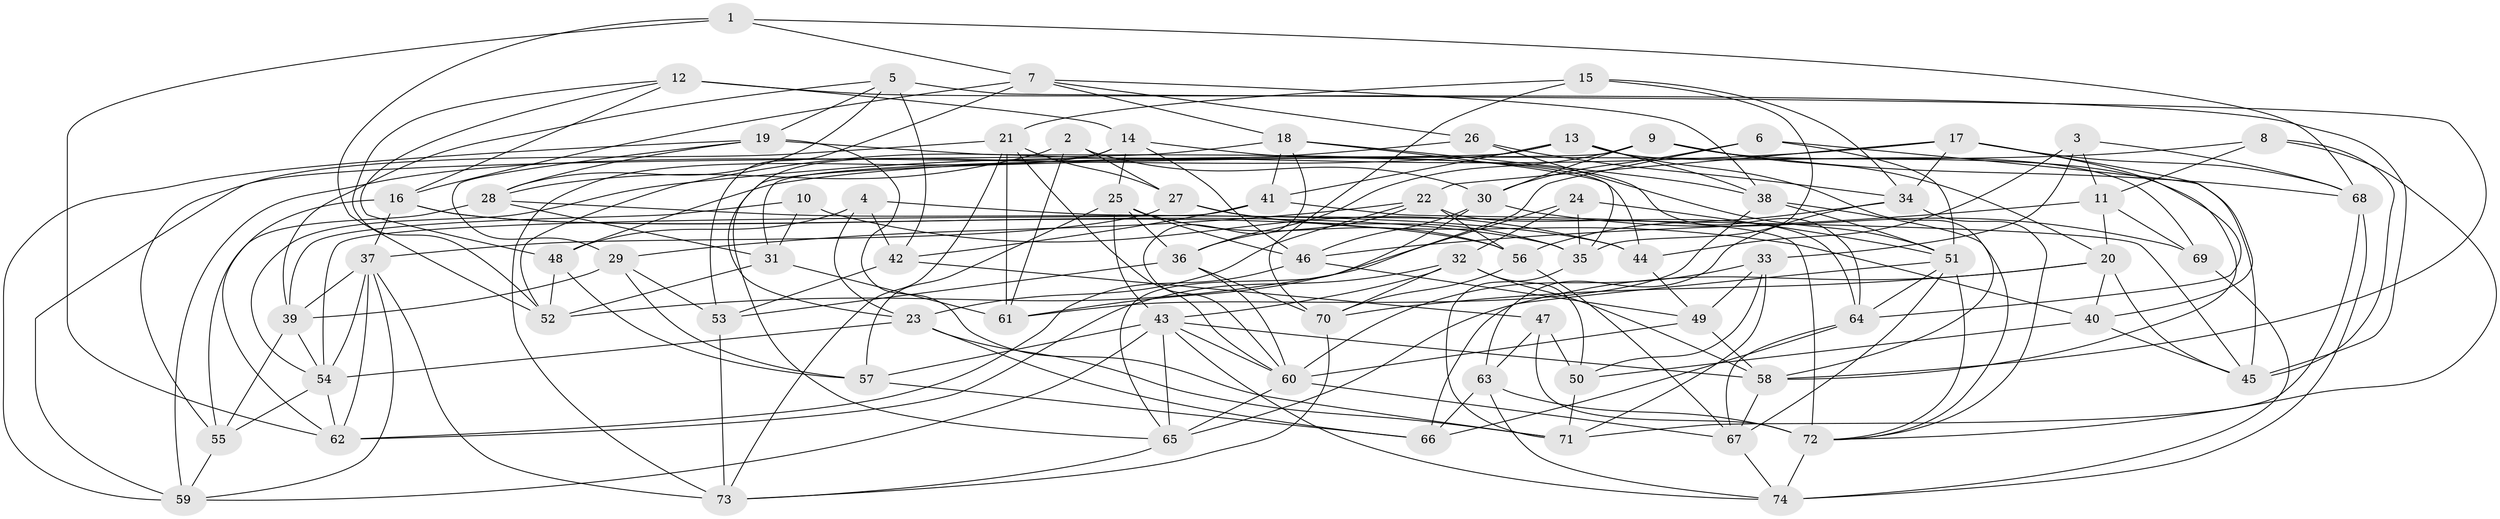 // original degree distribution, {4: 1.0}
// Generated by graph-tools (version 1.1) at 2025/03/03/09/25 03:03:05]
// undirected, 74 vertices, 205 edges
graph export_dot {
graph [start="1"]
  node [color=gray90,style=filled];
  1;
  2;
  3;
  4;
  5;
  6;
  7;
  8;
  9;
  10;
  11;
  12;
  13;
  14;
  15;
  16;
  17;
  18;
  19;
  20;
  21;
  22;
  23;
  24;
  25;
  26;
  27;
  28;
  29;
  30;
  31;
  32;
  33;
  34;
  35;
  36;
  37;
  38;
  39;
  40;
  41;
  42;
  43;
  44;
  45;
  46;
  47;
  48;
  49;
  50;
  51;
  52;
  53;
  54;
  55;
  56;
  57;
  58;
  59;
  60;
  61;
  62;
  63;
  64;
  65;
  66;
  67;
  68;
  69;
  70;
  71;
  72;
  73;
  74;
  1 -- 7 [weight=1.0];
  1 -- 52 [weight=1.0];
  1 -- 62 [weight=1.0];
  1 -- 68 [weight=1.0];
  2 -- 27 [weight=1.0];
  2 -- 28 [weight=1.0];
  2 -- 30 [weight=1.0];
  2 -- 61 [weight=1.0];
  3 -- 11 [weight=1.0];
  3 -- 33 [weight=1.0];
  3 -- 44 [weight=1.0];
  3 -- 68 [weight=1.0];
  4 -- 23 [weight=1.0];
  4 -- 42 [weight=1.0];
  4 -- 45 [weight=1.0];
  4 -- 48 [weight=1.0];
  5 -- 19 [weight=1.0];
  5 -- 28 [weight=1.0];
  5 -- 39 [weight=1.0];
  5 -- 42 [weight=1.0];
  5 -- 58 [weight=2.0];
  6 -- 30 [weight=1.0];
  6 -- 45 [weight=1.0];
  6 -- 51 [weight=1.0];
  6 -- 61 [weight=1.0];
  7 -- 16 [weight=1.0];
  7 -- 18 [weight=1.0];
  7 -- 26 [weight=1.0];
  7 -- 38 [weight=1.0];
  7 -- 53 [weight=1.0];
  8 -- 11 [weight=1.0];
  8 -- 45 [weight=1.0];
  8 -- 48 [weight=1.0];
  8 -- 72 [weight=1.0];
  9 -- 20 [weight=1.0];
  9 -- 30 [weight=1.0];
  9 -- 31 [weight=1.0];
  9 -- 36 [weight=1.0];
  9 -- 58 [weight=1.0];
  9 -- 68 [weight=1.0];
  10 -- 31 [weight=1.0];
  10 -- 39 [weight=1.0];
  10 -- 44 [weight=2.0];
  11 -- 20 [weight=1.0];
  11 -- 46 [weight=2.0];
  11 -- 69 [weight=1.0];
  12 -- 14 [weight=2.0];
  12 -- 16 [weight=1.0];
  12 -- 45 [weight=1.0];
  12 -- 48 [weight=1.0];
  12 -- 52 [weight=1.0];
  13 -- 38 [weight=1.0];
  13 -- 41 [weight=1.0];
  13 -- 58 [weight=1.0];
  13 -- 59 [weight=1.0];
  13 -- 65 [weight=1.0];
  13 -- 69 [weight=1.0];
  14 -- 23 [weight=1.0];
  14 -- 25 [weight=1.0];
  14 -- 46 [weight=2.0];
  14 -- 64 [weight=1.0];
  14 -- 73 [weight=1.0];
  15 -- 21 [weight=1.0];
  15 -- 34 [weight=1.0];
  15 -- 35 [weight=1.0];
  15 -- 70 [weight=1.0];
  16 -- 35 [weight=1.0];
  16 -- 37 [weight=1.0];
  16 -- 56 [weight=1.0];
  16 -- 62 [weight=1.0];
  17 -- 22 [weight=1.0];
  17 -- 34 [weight=1.0];
  17 -- 40 [weight=1.0];
  17 -- 54 [weight=1.0];
  17 -- 64 [weight=1.0];
  17 -- 68 [weight=1.0];
  18 -- 35 [weight=1.0];
  18 -- 38 [weight=1.0];
  18 -- 41 [weight=1.0];
  18 -- 59 [weight=1.0];
  18 -- 60 [weight=1.0];
  19 -- 28 [weight=1.0];
  19 -- 29 [weight=1.0];
  19 -- 44 [weight=1.0];
  19 -- 59 [weight=1.0];
  19 -- 71 [weight=1.0];
  20 -- 40 [weight=1.0];
  20 -- 45 [weight=1.0];
  20 -- 65 [weight=1.0];
  20 -- 70 [weight=1.0];
  21 -- 27 [weight=1.0];
  21 -- 55 [weight=1.0];
  21 -- 60 [weight=1.0];
  21 -- 61 [weight=1.0];
  21 -- 73 [weight=1.0];
  22 -- 23 [weight=1.0];
  22 -- 29 [weight=1.0];
  22 -- 36 [weight=1.0];
  22 -- 56 [weight=1.0];
  22 -- 64 [weight=1.0];
  23 -- 54 [weight=1.0];
  23 -- 66 [weight=1.0];
  23 -- 71 [weight=1.0];
  24 -- 32 [weight=1.0];
  24 -- 35 [weight=1.0];
  24 -- 51 [weight=1.0];
  24 -- 52 [weight=1.0];
  25 -- 36 [weight=1.0];
  25 -- 43 [weight=1.0];
  25 -- 46 [weight=1.0];
  25 -- 56 [weight=1.0];
  25 -- 57 [weight=1.0];
  26 -- 34 [weight=1.0];
  26 -- 51 [weight=1.0];
  26 -- 52 [weight=1.0];
  27 -- 35 [weight=1.0];
  27 -- 37 [weight=2.0];
  27 -- 40 [weight=1.0];
  28 -- 31 [weight=1.0];
  28 -- 44 [weight=1.0];
  28 -- 55 [weight=1.0];
  29 -- 39 [weight=1.0];
  29 -- 53 [weight=2.0];
  29 -- 57 [weight=1.0];
  30 -- 46 [weight=1.0];
  30 -- 65 [weight=1.0];
  30 -- 69 [weight=1.0];
  31 -- 52 [weight=1.0];
  31 -- 61 [weight=2.0];
  32 -- 43 [weight=1.0];
  32 -- 50 [weight=1.0];
  32 -- 58 [weight=1.0];
  32 -- 62 [weight=1.0];
  32 -- 70 [weight=1.0];
  33 -- 49 [weight=2.0];
  33 -- 50 [weight=1.0];
  33 -- 60 [weight=1.0];
  33 -- 71 [weight=1.0];
  34 -- 56 [weight=1.0];
  34 -- 63 [weight=1.0];
  34 -- 72 [weight=1.0];
  35 -- 71 [weight=1.0];
  36 -- 53 [weight=1.0];
  36 -- 60 [weight=1.0];
  36 -- 70 [weight=1.0];
  37 -- 39 [weight=1.0];
  37 -- 54 [weight=1.0];
  37 -- 59 [weight=1.0];
  37 -- 62 [weight=1.0];
  37 -- 73 [weight=1.0];
  38 -- 51 [weight=1.0];
  38 -- 61 [weight=1.0];
  38 -- 72 [weight=1.0];
  39 -- 54 [weight=1.0];
  39 -- 55 [weight=1.0];
  40 -- 45 [weight=1.0];
  40 -- 50 [weight=2.0];
  41 -- 42 [weight=2.0];
  41 -- 54 [weight=1.0];
  41 -- 72 [weight=3.0];
  42 -- 47 [weight=1.0];
  42 -- 53 [weight=1.0];
  43 -- 57 [weight=1.0];
  43 -- 58 [weight=1.0];
  43 -- 59 [weight=1.0];
  43 -- 60 [weight=1.0];
  43 -- 65 [weight=1.0];
  43 -- 74 [weight=1.0];
  44 -- 49 [weight=1.0];
  46 -- 49 [weight=1.0];
  46 -- 62 [weight=1.0];
  47 -- 50 [weight=1.0];
  47 -- 63 [weight=1.0];
  47 -- 72 [weight=1.0];
  48 -- 52 [weight=1.0];
  48 -- 57 [weight=2.0];
  49 -- 58 [weight=1.0];
  49 -- 60 [weight=1.0];
  50 -- 71 [weight=1.0];
  51 -- 64 [weight=1.0];
  51 -- 66 [weight=1.0];
  51 -- 67 [weight=1.0];
  51 -- 72 [weight=1.0];
  53 -- 73 [weight=1.0];
  54 -- 55 [weight=2.0];
  54 -- 62 [weight=1.0];
  55 -- 59 [weight=1.0];
  56 -- 67 [weight=1.0];
  56 -- 70 [weight=1.0];
  57 -- 66 [weight=1.0];
  58 -- 67 [weight=1.0];
  60 -- 65 [weight=1.0];
  60 -- 67 [weight=1.0];
  63 -- 66 [weight=2.0];
  63 -- 72 [weight=1.0];
  63 -- 74 [weight=1.0];
  64 -- 66 [weight=1.0];
  64 -- 67 [weight=1.0];
  65 -- 73 [weight=1.0];
  67 -- 74 [weight=1.0];
  68 -- 71 [weight=1.0];
  68 -- 74 [weight=1.0];
  69 -- 74 [weight=1.0];
  70 -- 73 [weight=1.0];
  72 -- 74 [weight=1.0];
}
